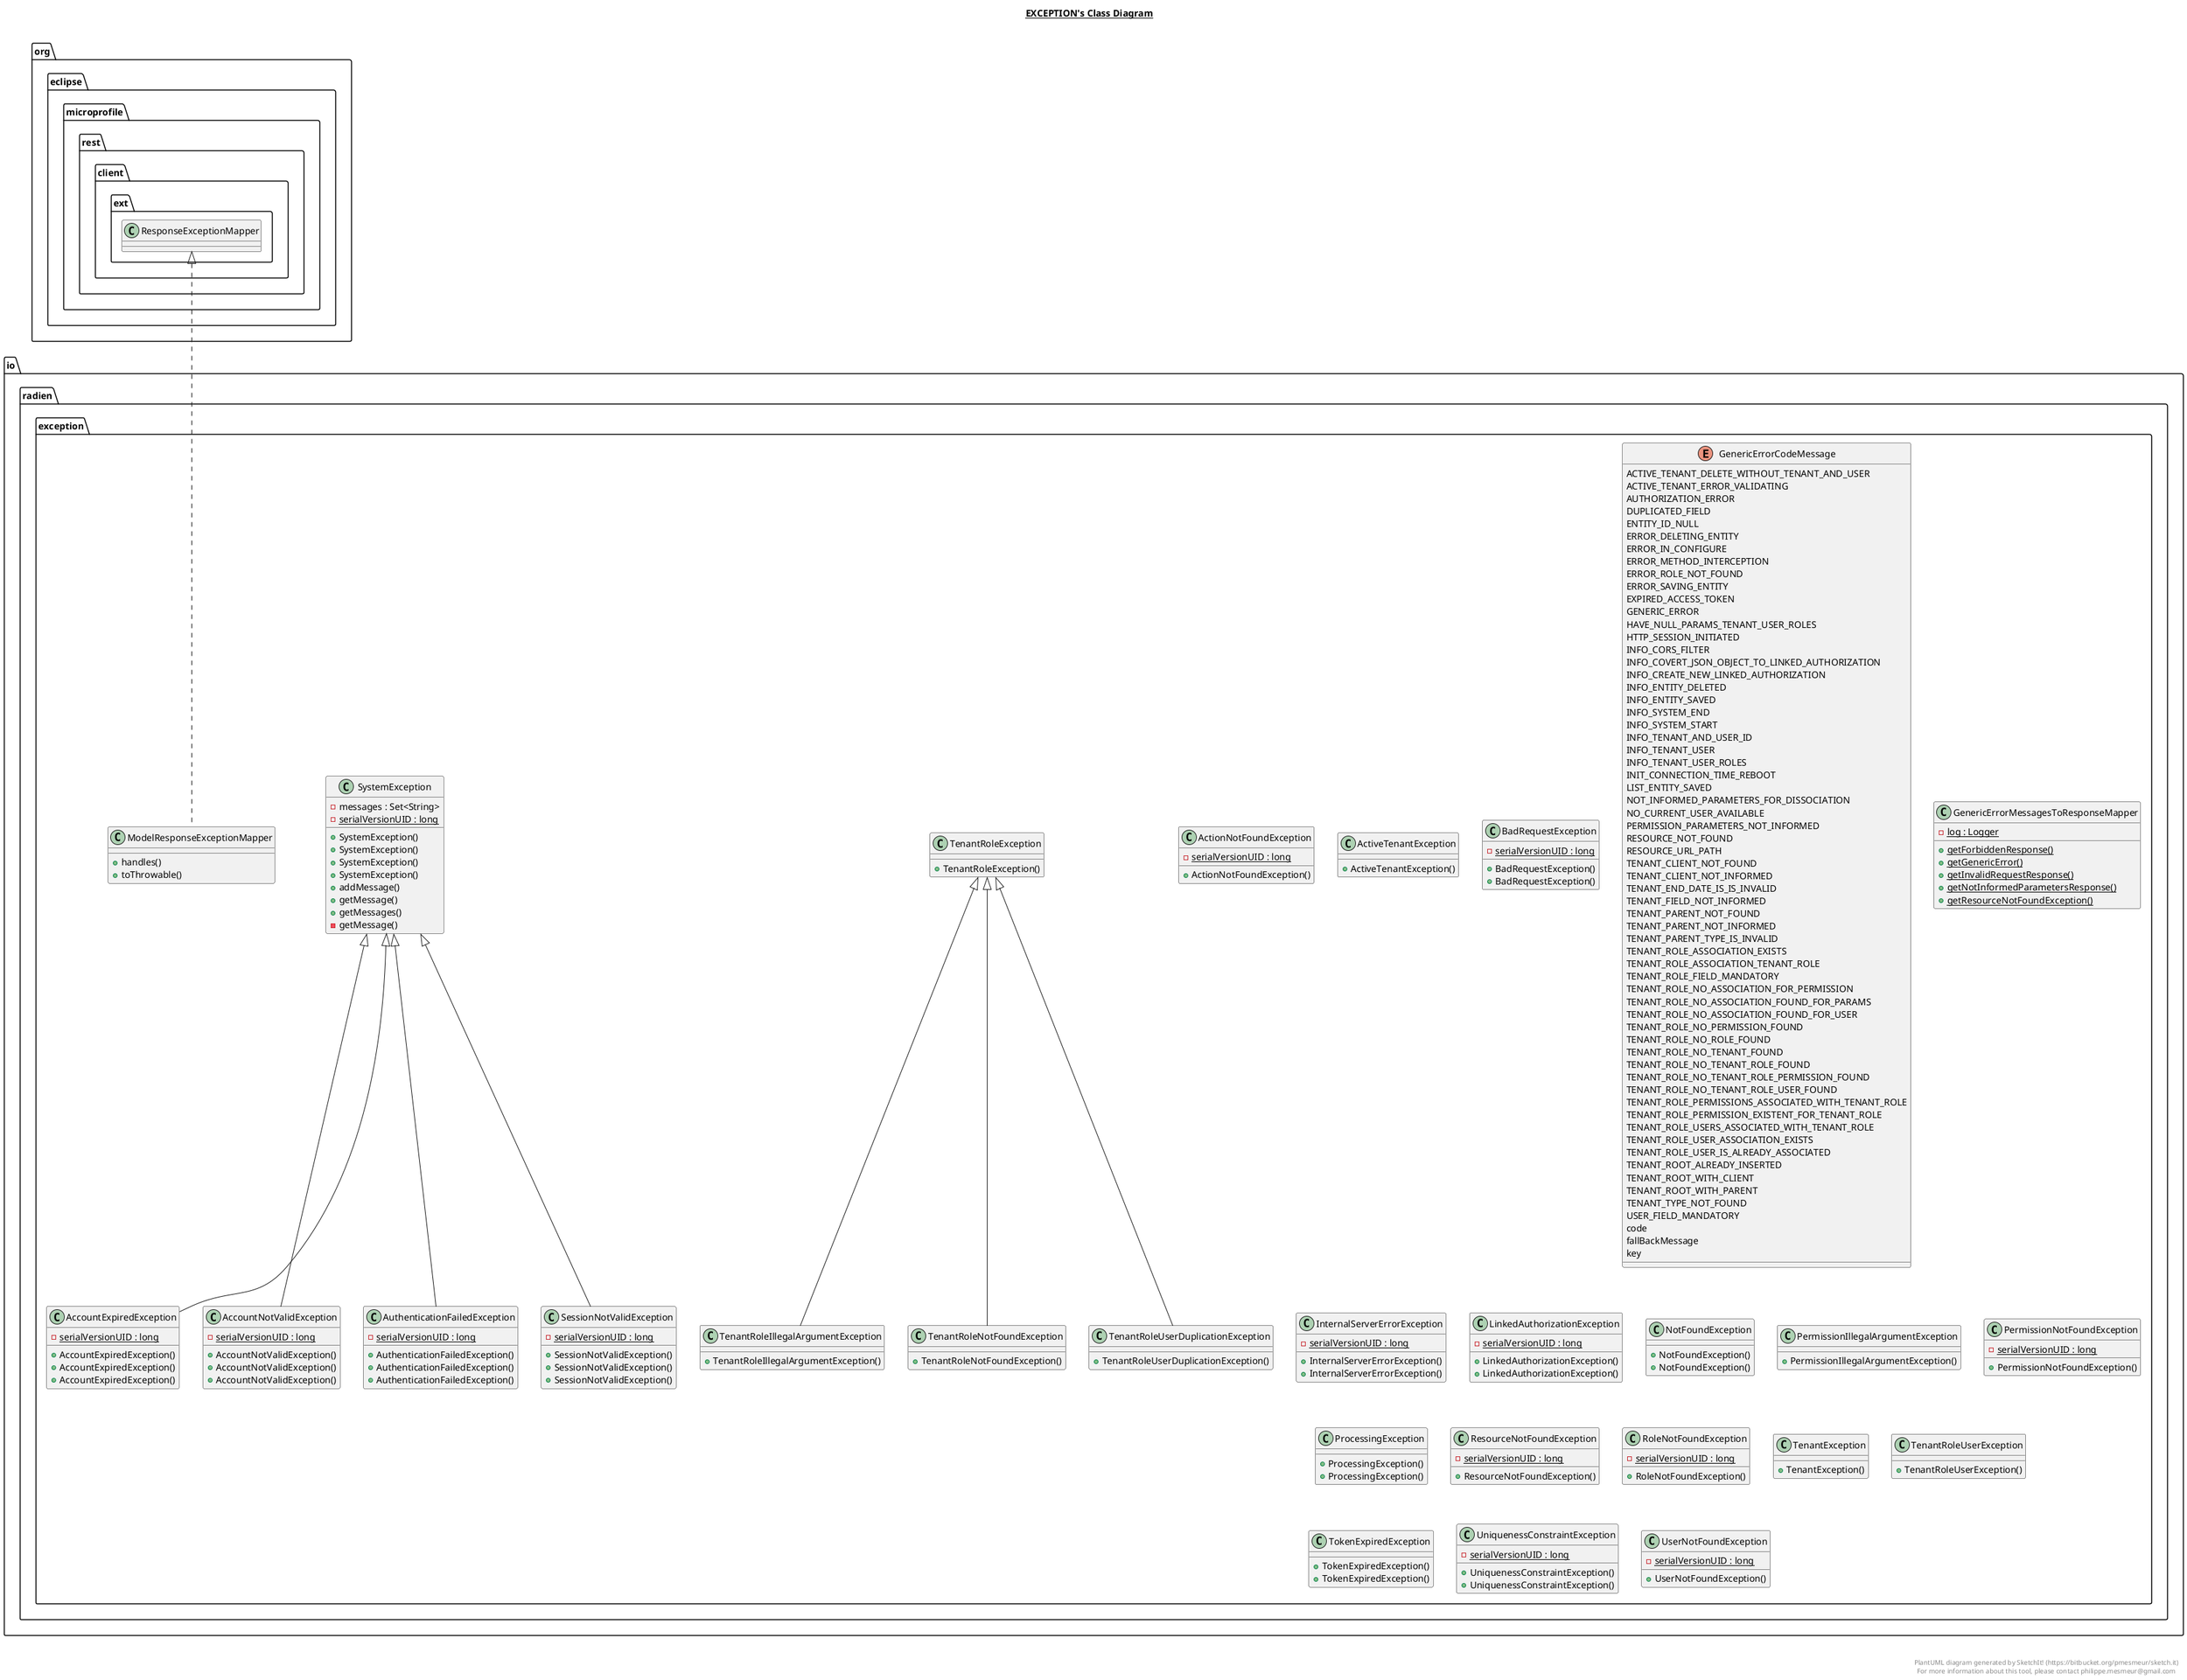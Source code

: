 @startuml

title __EXCEPTION's Class Diagram__\n

  namespace io.radien.exception {
    class io.radien.exception.AccountExpiredException {
        {static} - serialVersionUID : long
        + AccountExpiredException()
        + AccountExpiredException()
        + AccountExpiredException()
    }
  }
  

  namespace io.radien.exception {
    class io.radien.exception.AccountNotValidException {
        {static} - serialVersionUID : long
        + AccountNotValidException()
        + AccountNotValidException()
        + AccountNotValidException()
    }
  }
  

  namespace io.radien.exception {
    class io.radien.exception.ActionNotFoundException {
        {static} - serialVersionUID : long
        + ActionNotFoundException()
    }
  }
  

  namespace io.radien.exception {
    class io.radien.exception.ActiveTenantException {
        + ActiveTenantException()
    }
  }
  

  namespace io.radien.exception {
    class io.radien.exception.AuthenticationFailedException {
        {static} - serialVersionUID : long
        + AuthenticationFailedException()
        + AuthenticationFailedException()
        + AuthenticationFailedException()
    }
  }
  

  namespace io.radien.exception {
    class io.radien.exception.BadRequestException {
        {static} - serialVersionUID : long
        + BadRequestException()
        + BadRequestException()
    }
  }
  

  namespace io.radien.exception {
    enum GenericErrorCodeMessage {
      ACTIVE_TENANT_DELETE_WITHOUT_TENANT_AND_USER
      ACTIVE_TENANT_ERROR_VALIDATING
      AUTHORIZATION_ERROR
      DUPLICATED_FIELD
      ENTITY_ID_NULL
      ERROR_DELETING_ENTITY
      ERROR_IN_CONFIGURE
      ERROR_METHOD_INTERCEPTION
      ERROR_ROLE_NOT_FOUND
      ERROR_SAVING_ENTITY
      EXPIRED_ACCESS_TOKEN
      GENERIC_ERROR
      HAVE_NULL_PARAMS_TENANT_USER_ROLES
      HTTP_SESSION_INITIATED
      INFO_CORS_FILTER
      INFO_COVERT_JSON_OBJECT_TO_LINKED_AUTHORIZATION
      INFO_CREATE_NEW_LINKED_AUTHORIZATION
      INFO_ENTITY_DELETED
      INFO_ENTITY_SAVED
      INFO_SYSTEM_END
      INFO_SYSTEM_START
      INFO_TENANT_AND_USER_ID
      INFO_TENANT_USER
      INFO_TENANT_USER_ROLES
      INIT_CONNECTION_TIME_REBOOT
      LIST_ENTITY_SAVED
      NOT_INFORMED_PARAMETERS_FOR_DISSOCIATION
      NO_CURRENT_USER_AVAILABLE
      PERMISSION_PARAMETERS_NOT_INFORMED
      RESOURCE_NOT_FOUND
      RESOURCE_URL_PATH
      TENANT_CLIENT_NOT_FOUND
      TENANT_CLIENT_NOT_INFORMED
      TENANT_END_DATE_IS_IS_INVALID
      TENANT_FIELD_NOT_INFORMED
      TENANT_PARENT_NOT_FOUND
      TENANT_PARENT_NOT_INFORMED
      TENANT_PARENT_TYPE_IS_INVALID
      TENANT_ROLE_ASSOCIATION_EXISTS
      TENANT_ROLE_ASSOCIATION_TENANT_ROLE
      TENANT_ROLE_FIELD_MANDATORY
      TENANT_ROLE_NO_ASSOCIATION_FOR_PERMISSION
      TENANT_ROLE_NO_ASSOCIATION_FOUND_FOR_PARAMS
      TENANT_ROLE_NO_ASSOCIATION_FOUND_FOR_USER
      TENANT_ROLE_NO_PERMISSION_FOUND
      TENANT_ROLE_NO_ROLE_FOUND
      TENANT_ROLE_NO_TENANT_FOUND
      TENANT_ROLE_NO_TENANT_ROLE_FOUND
      TENANT_ROLE_NO_TENANT_ROLE_PERMISSION_FOUND
      TENANT_ROLE_NO_TENANT_ROLE_USER_FOUND
      TENANT_ROLE_PERMISSIONS_ASSOCIATED_WITH_TENANT_ROLE
      TENANT_ROLE_PERMISSION_EXISTENT_FOR_TENANT_ROLE
      TENANT_ROLE_USERS_ASSOCIATED_WITH_TENANT_ROLE
      TENANT_ROLE_USER_ASSOCIATION_EXISTS
      TENANT_ROLE_USER_IS_ALREADY_ASSOCIATED
      TENANT_ROOT_ALREADY_INSERTED
      TENANT_ROOT_WITH_CLIENT
      TENANT_ROOT_WITH_PARENT
      TENANT_TYPE_NOT_FOUND
      USER_FIELD_MANDATORY
      code
      fallBackMessage
      key
    }
  }
  

  namespace io.radien.exception {
    class io.radien.exception.GenericErrorMessagesToResponseMapper {
        {static} - log : Logger
        {static} + getForbiddenResponse()
        {static} + getGenericError()
        {static} + getInvalidRequestResponse()
        {static} + getNotInformedParametersResponse()
        {static} + getResourceNotFoundException()
    }
  }
  

  namespace io.radien.exception {
    class io.radien.exception.InternalServerErrorException {
        {static} - serialVersionUID : long
        + InternalServerErrorException()
        + InternalServerErrorException()
    }
  }
  

  namespace io.radien.exception {
    class io.radien.exception.LinkedAuthorizationException {
        {static} - serialVersionUID : long
        + LinkedAuthorizationException()
        + LinkedAuthorizationException()
    }
  }
  

  namespace io.radien.exception {
    class io.radien.exception.ModelResponseExceptionMapper {
        + handles()
        + toThrowable()
    }
  }
  

  namespace io.radien.exception {
    class io.radien.exception.NotFoundException {
        + NotFoundException()
        + NotFoundException()
    }
  }
  

  namespace io.radien.exception {
    class io.radien.exception.PermissionIllegalArgumentException {
        + PermissionIllegalArgumentException()
    }
  }
  

  namespace io.radien.exception {
    class io.radien.exception.PermissionNotFoundException {
        {static} - serialVersionUID : long
        + PermissionNotFoundException()
    }
  }
  

  namespace io.radien.exception {
    class io.radien.exception.ProcessingException {
        + ProcessingException()
        + ProcessingException()
    }
  }
  

  namespace io.radien.exception {
    class io.radien.exception.ResourceNotFoundException {
        {static} - serialVersionUID : long
        + ResourceNotFoundException()
    }
  }
  

  namespace io.radien.exception {
    class io.radien.exception.RoleNotFoundException {
        {static} - serialVersionUID : long
        + RoleNotFoundException()
    }
  }
  

  namespace io.radien.exception {
    class io.radien.exception.SessionNotValidException {
        {static} - serialVersionUID : long
        + SessionNotValidException()
        + SessionNotValidException()
        + SessionNotValidException()
    }
  }
  

  namespace io.radien.exception {
    class io.radien.exception.SystemException {
        - messages : Set<String>
        {static} - serialVersionUID : long
        + SystemException()
        + SystemException()
        + SystemException()
        + SystemException()
        + addMessage()
        + getMessage()
        + getMessages()
        - getMessage()
    }
  }
  

  namespace io.radien.exception {
    class io.radien.exception.TenantException {
        + TenantException()
    }
  }
  

  namespace io.radien.exception {
    class io.radien.exception.TenantRoleException {
        + TenantRoleException()
    }
  }
  

  namespace io.radien.exception {
    class io.radien.exception.TenantRoleIllegalArgumentException {
        + TenantRoleIllegalArgumentException()
    }
  }
  

  namespace io.radien.exception {
    class io.radien.exception.TenantRoleNotFoundException {
        + TenantRoleNotFoundException()
    }
  }
  

  namespace io.radien.exception {
    class io.radien.exception.TenantRoleUserDuplicationException {
        + TenantRoleUserDuplicationException()
    }
  }
  

  namespace io.radien.exception {
    class io.radien.exception.TenantRoleUserException {
        + TenantRoleUserException()
    }
  }
  

  namespace io.radien.exception {
    class io.radien.exception.TokenExpiredException {
        + TokenExpiredException()
        + TokenExpiredException()
    }
  }
  

  namespace io.radien.exception {
    class io.radien.exception.UniquenessConstraintException {
        {static} - serialVersionUID : long
        + UniquenessConstraintException()
        + UniquenessConstraintException()
    }
  }
  

  namespace io.radien.exception {
    class io.radien.exception.UserNotFoundException {
        {static} - serialVersionUID : long
        + UserNotFoundException()
    }
  }
  

  io.radien.exception.AccountExpiredException -up-|> io.radien.exception.SystemException
  io.radien.exception.AccountNotValidException -up-|> io.radien.exception.SystemException
  io.radien.exception.AuthenticationFailedException -up-|> io.radien.exception.SystemException
  io.radien.exception.ModelResponseExceptionMapper .up.|> org.eclipse.microprofile.rest.client.ext.ResponseExceptionMapper
  io.radien.exception.SessionNotValidException -up-|> io.radien.exception.SystemException
  io.radien.exception.TenantRoleIllegalArgumentException -up-|> io.radien.exception.TenantRoleException
  io.radien.exception.TenantRoleNotFoundException -up-|> io.radien.exception.TenantRoleException
  io.radien.exception.TenantRoleUserDuplicationException -up-|> io.radien.exception.TenantRoleException


right footer


PlantUML diagram generated by SketchIt! (https://bitbucket.org/pmesmeur/sketch.it)
For more information about this tool, please contact philippe.mesmeur@gmail.com
endfooter

@enduml
